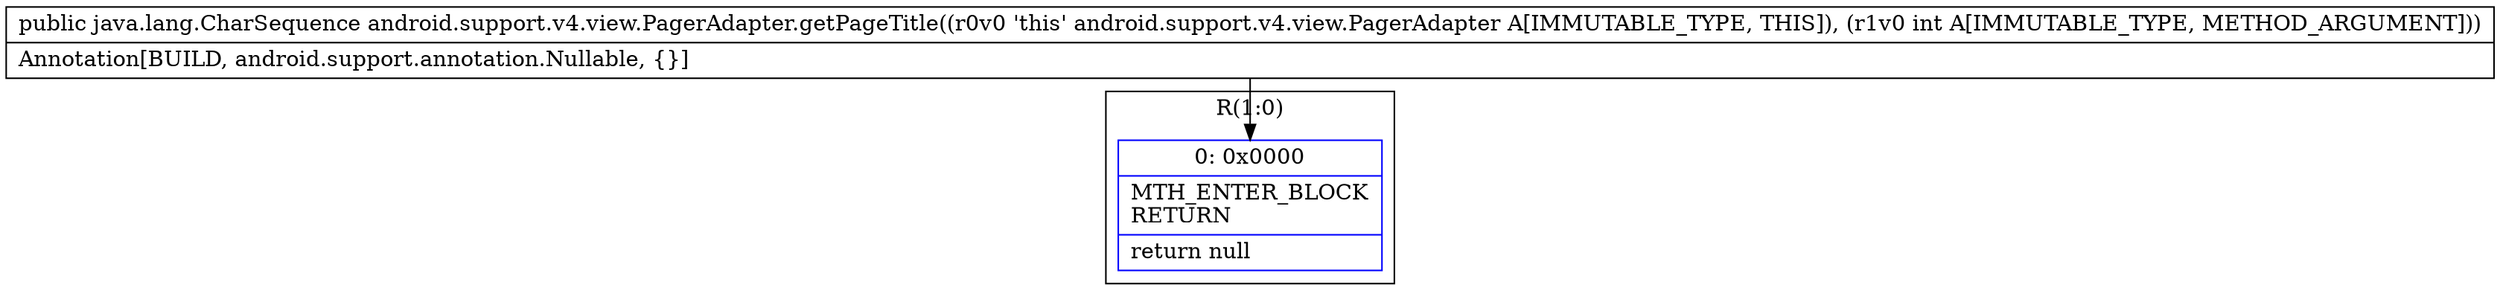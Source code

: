 digraph "CFG forandroid.support.v4.view.PagerAdapter.getPageTitle(I)Ljava\/lang\/CharSequence;" {
subgraph cluster_Region_793934102 {
label = "R(1:0)";
node [shape=record,color=blue];
Node_0 [shape=record,label="{0\:\ 0x0000|MTH_ENTER_BLOCK\lRETURN\l|return null\l}"];
}
MethodNode[shape=record,label="{public java.lang.CharSequence android.support.v4.view.PagerAdapter.getPageTitle((r0v0 'this' android.support.v4.view.PagerAdapter A[IMMUTABLE_TYPE, THIS]), (r1v0 int A[IMMUTABLE_TYPE, METHOD_ARGUMENT]))  | Annotation[BUILD, android.support.annotation.Nullable, \{\}]\l}"];
MethodNode -> Node_0;
}

